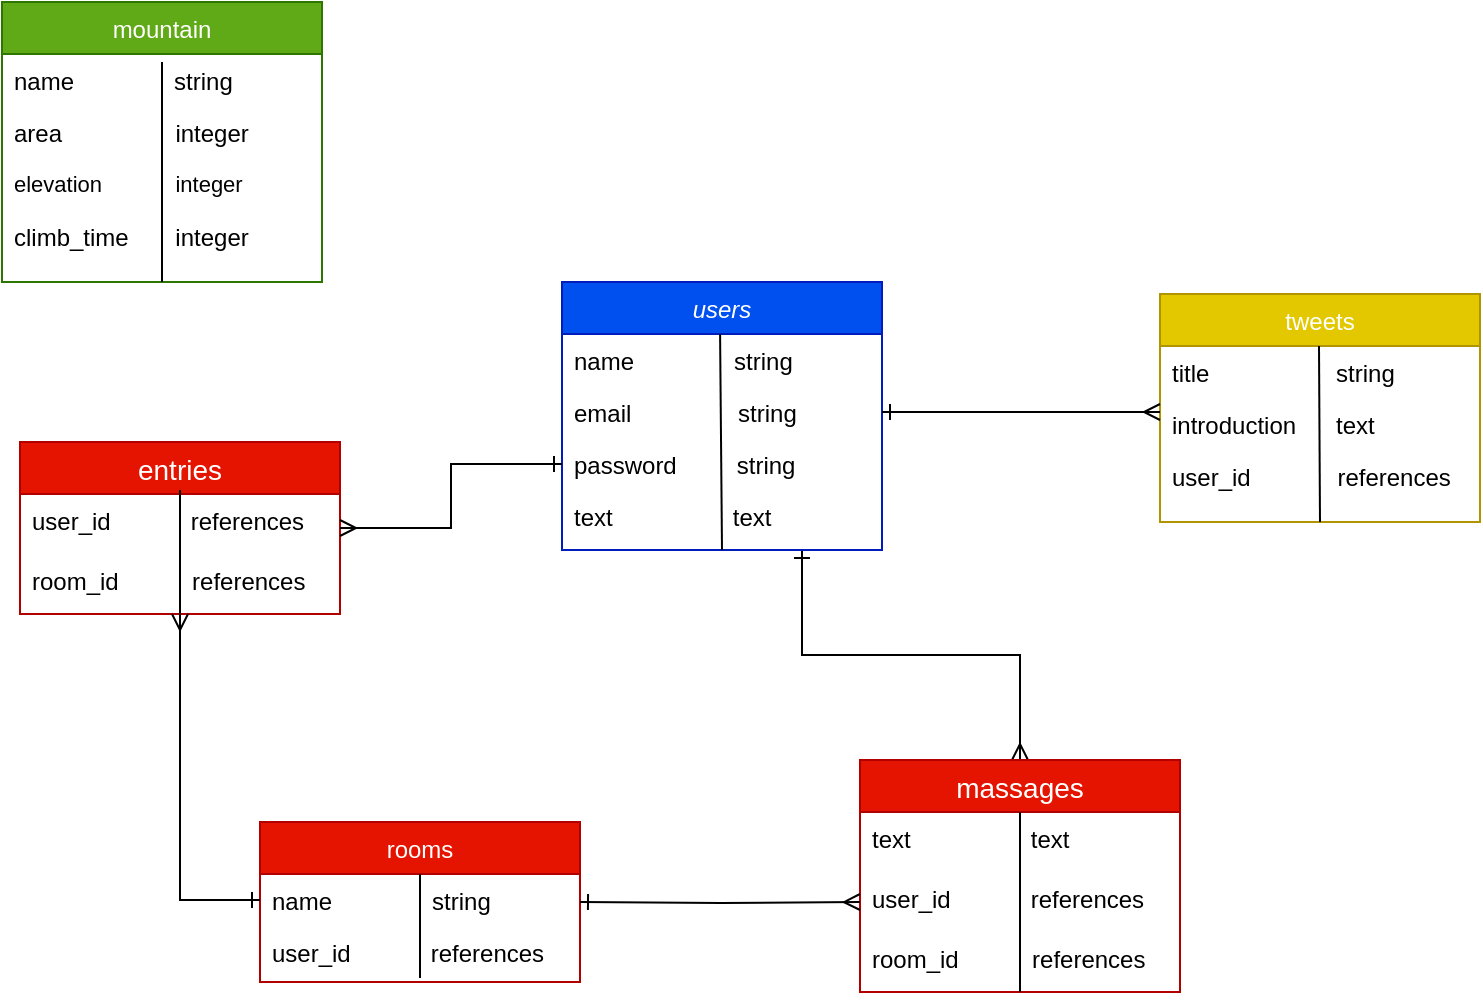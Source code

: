 <mxfile version="13.10.0" type="embed">
    <diagram id="C5RBs43oDa-KdzZeNtuy" name="Page-1">
        <mxGraphModel dx="728" dy="680" grid="1" gridSize="10" guides="1" tooltips="1" connect="1" arrows="1" fold="1" page="1" pageScale="1" pageWidth="827" pageHeight="1169" math="0" shadow="0">
            <root>
                <mxCell id="WIyWlLk6GJQsqaUBKTNV-0"/>
                <mxCell id="WIyWlLk6GJQsqaUBKTNV-1" parent="WIyWlLk6GJQsqaUBKTNV-0"/>
                <mxCell id="zzXP2uHo-QHA0TbvuQpT-15" style="edgeStyle=orthogonalEdgeStyle;rounded=0;orthogonalLoop=1;jettySize=auto;html=1;exitX=0.75;exitY=1;exitDx=0;exitDy=0;entryX=0.5;entryY=0;entryDx=0;entryDy=0;endArrow=ERmany;endFill=0;fontSize=11;startArrow=ERone;startFill=0;" parent="WIyWlLk6GJQsqaUBKTNV-1" source="zkfFHV4jXpPFQw0GAbJ--0" target="zzXP2uHo-QHA0TbvuQpT-11" edge="1">
                    <mxGeometry relative="1" as="geometry"/>
                </mxCell>
                <mxCell id="zkfFHV4jXpPFQw0GAbJ--0" value="users" style="swimlane;fontStyle=2;align=center;verticalAlign=top;childLayout=stackLayout;horizontal=1;startSize=26;horizontalStack=0;resizeParent=1;resizeLast=0;collapsible=1;marginBottom=0;rounded=0;shadow=0;strokeWidth=1;fillColor=#0050ef;strokeColor=#001DBC;fontColor=#ffffff;" parent="WIyWlLk6GJQsqaUBKTNV-1" vertex="1">
                    <mxGeometry x="320" y="340" width="160" height="134" as="geometry">
                        <mxRectangle x="230" y="140" width="160" height="26" as="alternateBounds"/>
                    </mxGeometry>
                </mxCell>
                <mxCell id="zkfFHV4jXpPFQw0GAbJ--1" value="name               string" style="text;align=left;verticalAlign=top;spacingLeft=4;spacingRight=4;overflow=hidden;rotatable=0;points=[[0,0.5],[1,0.5]];portConstraint=eastwest;" parent="zkfFHV4jXpPFQw0GAbJ--0" vertex="1">
                    <mxGeometry y="26" width="160" height="26" as="geometry"/>
                </mxCell>
                <mxCell id="zkfFHV4jXpPFQw0GAbJ--2" value="email                string" style="text;align=left;verticalAlign=top;spacingLeft=4;spacingRight=4;overflow=hidden;rotatable=0;points=[[0,0.5],[1,0.5]];portConstraint=eastwest;rounded=0;shadow=0;html=0;" parent="zkfFHV4jXpPFQw0GAbJ--0" vertex="1">
                    <mxGeometry y="52" width="160" height="26" as="geometry"/>
                </mxCell>
                <mxCell id="zkfFHV4jXpPFQw0GAbJ--3" value="password         string" style="text;align=left;verticalAlign=top;spacingLeft=4;spacingRight=4;overflow=hidden;rotatable=0;points=[[0,0.5],[1,0.5]];portConstraint=eastwest;rounded=0;shadow=0;html=0;" parent="zkfFHV4jXpPFQw0GAbJ--0" vertex="1">
                    <mxGeometry y="78" width="160" height="26" as="geometry"/>
                </mxCell>
                <mxCell id="zzXP2uHo-QHA0TbvuQpT-94" value="" style="endArrow=none;html=1;fontSize=11;entryX=0.494;entryY=0;entryDx=0;entryDy=0;entryPerimeter=0;exitX=0.5;exitY=1;exitDx=0;exitDy=0;" parent="zkfFHV4jXpPFQw0GAbJ--0" source="zkfFHV4jXpPFQw0GAbJ--0" target="zkfFHV4jXpPFQw0GAbJ--1" edge="1">
                    <mxGeometry width="50" height="50" relative="1" as="geometry">
                        <mxPoint x="51" y="110" as="sourcePoint"/>
                        <mxPoint x="101" y="60" as="targetPoint"/>
                    </mxGeometry>
                </mxCell>
                <mxCell id="zzXP2uHo-QHA0TbvuQpT-32" value="text                  text" style="text;strokeColor=none;fillColor=none;spacingLeft=4;spacingRight=4;overflow=hidden;rotatable=0;points=[[0,0.5],[1,0.5]];portConstraint=eastwest;fontSize=12;" parent="zkfFHV4jXpPFQw0GAbJ--0" vertex="1">
                    <mxGeometry y="104" width="160" height="30" as="geometry"/>
                </mxCell>
                <mxCell id="zkfFHV4jXpPFQw0GAbJ--6" value="rooms" style="swimlane;fontStyle=0;align=center;verticalAlign=top;childLayout=stackLayout;horizontal=1;startSize=26;horizontalStack=0;resizeParent=1;resizeLast=0;collapsible=1;marginBottom=0;rounded=0;shadow=0;strokeWidth=1;fillColor=#e51400;strokeColor=#B20000;fontColor=#ffffff;" parent="WIyWlLk6GJQsqaUBKTNV-1" vertex="1">
                    <mxGeometry x="169" y="610" width="160" height="80" as="geometry">
                        <mxRectangle x="130" y="380" width="160" height="26" as="alternateBounds"/>
                    </mxGeometry>
                </mxCell>
                <mxCell id="zzXP2uHo-QHA0TbvuQpT-96" value="" style="endArrow=none;html=1;fontSize=11;entryX=0.5;entryY=0;entryDx=0;entryDy=0;entryPerimeter=0;exitX=0.5;exitY=1;exitDx=0;exitDy=0;exitPerimeter=0;" parent="zkfFHV4jXpPFQw0GAbJ--6" source="zzXP2uHo-QHA0TbvuQpT-18" target="zkfFHV4jXpPFQw0GAbJ--11" edge="1">
                    <mxGeometry width="50" height="50" relative="1" as="geometry">
                        <mxPoint x="79.5" y="146" as="sourcePoint"/>
                        <mxPoint x="79.5" y="30" as="targetPoint"/>
                    </mxGeometry>
                </mxCell>
                <mxCell id="zkfFHV4jXpPFQw0GAbJ--11" value="name               string" style="text;align=left;verticalAlign=top;spacingLeft=4;spacingRight=4;overflow=hidden;rotatable=0;points=[[0,0.5],[1,0.5]];portConstraint=eastwest;" parent="zkfFHV4jXpPFQw0GAbJ--6" vertex="1">
                    <mxGeometry y="26" width="160" height="26" as="geometry"/>
                </mxCell>
                <mxCell id="zzXP2uHo-QHA0TbvuQpT-18" value="user_id            references" style="text;align=left;verticalAlign=top;spacingLeft=4;spacingRight=4;overflow=hidden;rotatable=0;points=[[0,0.5],[1,0.5]];portConstraint=eastwest;" parent="zkfFHV4jXpPFQw0GAbJ--6" vertex="1">
                    <mxGeometry y="52" width="160" height="26" as="geometry"/>
                </mxCell>
                <mxCell id="zkfFHV4jXpPFQw0GAbJ--13" value="tweets" style="swimlane;fontStyle=0;align=center;verticalAlign=top;childLayout=stackLayout;horizontal=1;startSize=26;horizontalStack=0;resizeParent=1;resizeLast=0;collapsible=1;marginBottom=0;rounded=0;shadow=0;strokeWidth=1;fillColor=#e3c800;strokeColor=#B09500;fontColor=#ffffff;" parent="WIyWlLk6GJQsqaUBKTNV-1" vertex="1">
                    <mxGeometry x="619" y="346" width="160" height="114" as="geometry">
                        <mxRectangle x="340" y="380" width="170" height="26" as="alternateBounds"/>
                    </mxGeometry>
                </mxCell>
                <mxCell id="zkfFHV4jXpPFQw0GAbJ--14" value="title                   string" style="text;align=left;verticalAlign=top;spacingLeft=4;spacingRight=4;overflow=hidden;rotatable=0;points=[[0,0.5],[1,0.5]];portConstraint=eastwest;" parent="zkfFHV4jXpPFQw0GAbJ--13" vertex="1">
                    <mxGeometry y="26" width="160" height="26" as="geometry"/>
                </mxCell>
                <mxCell id="zzXP2uHo-QHA0TbvuQpT-88" value="" style="endArrow=none;html=1;fontSize=11;entryX=0.5;entryY=0.154;entryDx=0;entryDy=0;entryPerimeter=0;exitX=0.5;exitY=1;exitDx=0;exitDy=0;" parent="zkfFHV4jXpPFQw0GAbJ--13" source="zkfFHV4jXpPFQw0GAbJ--13" edge="1">
                    <mxGeometry width="50" height="50" relative="1" as="geometry">
                        <mxPoint x="79.5" y="136" as="sourcePoint"/>
                        <mxPoint x="79.5" y="26.004" as="targetPoint"/>
                    </mxGeometry>
                </mxCell>
                <mxCell id="zzXP2uHo-QHA0TbvuQpT-6" value="introduction      text" style="text;align=left;verticalAlign=top;spacingLeft=4;spacingRight=4;overflow=hidden;rotatable=0;points=[[0,0.5],[1,0.5]];portConstraint=eastwest;" parent="zkfFHV4jXpPFQw0GAbJ--13" vertex="1">
                    <mxGeometry y="52" width="160" height="26" as="geometry"/>
                </mxCell>
                <mxCell id="zzXP2uHo-QHA0TbvuQpT-16" value="user_id             references" style="text;align=left;verticalAlign=top;spacingLeft=4;spacingRight=4;overflow=hidden;rotatable=0;points=[[0,0.5],[1,0.5]];portConstraint=eastwest;" parent="zkfFHV4jXpPFQw0GAbJ--13" vertex="1">
                    <mxGeometry y="78" width="160" height="26" as="geometry"/>
                </mxCell>
                <mxCell id="zkfFHV4jXpPFQw0GAbJ--17" value="mountain" style="swimlane;fontStyle=0;align=center;verticalAlign=top;childLayout=stackLayout;horizontal=1;startSize=26;horizontalStack=0;resizeParent=1;resizeLast=0;collapsible=1;marginBottom=0;rounded=0;shadow=0;strokeWidth=1;fillColor=#60a917;strokeColor=#2D7600;fontColor=#ffffff;" parent="WIyWlLk6GJQsqaUBKTNV-1" vertex="1">
                    <mxGeometry x="40" y="200" width="160" height="140" as="geometry">
                        <mxRectangle x="550" y="140" width="160" height="26" as="alternateBounds"/>
                    </mxGeometry>
                </mxCell>
                <mxCell id="zkfFHV4jXpPFQw0GAbJ--18" value="name               string" style="text;align=left;verticalAlign=top;spacingLeft=4;spacingRight=4;overflow=hidden;rotatable=0;points=[[0,0.5],[1,0.5]];portConstraint=eastwest;" parent="zkfFHV4jXpPFQw0GAbJ--17" vertex="1">
                    <mxGeometry y="26" width="160" height="26" as="geometry"/>
                </mxCell>
                <mxCell id="zkfFHV4jXpPFQw0GAbJ--19" value="area                 integer" style="text;align=left;verticalAlign=top;spacingLeft=4;spacingRight=4;overflow=hidden;rotatable=0;points=[[0,0.5],[1,0.5]];portConstraint=eastwest;rounded=0;shadow=0;html=0;" parent="zkfFHV4jXpPFQw0GAbJ--17" vertex="1">
                    <mxGeometry y="52" width="160" height="26" as="geometry"/>
                </mxCell>
                <mxCell id="zzXP2uHo-QHA0TbvuQpT-85" value="" style="endArrow=none;html=1;fontSize=11;entryX=0.5;entryY=0.154;entryDx=0;entryDy=0;entryPerimeter=0;exitX=0.5;exitY=1;exitDx=0;exitDy=0;" parent="zkfFHV4jXpPFQw0GAbJ--17" source="zkfFHV4jXpPFQw0GAbJ--17" target="zkfFHV4jXpPFQw0GAbJ--18" edge="1">
                    <mxGeometry width="50" height="50" relative="1" as="geometry">
                        <mxPoint x="55" y="110" as="sourcePoint"/>
                        <mxPoint x="105" y="60" as="targetPoint"/>
                    </mxGeometry>
                </mxCell>
                <mxCell id="zkfFHV4jXpPFQw0GAbJ--20" value="elevation            integer" style="text;align=left;verticalAlign=top;spacingLeft=4;spacingRight=4;overflow=hidden;rotatable=0;points=[[0,0.5],[1,0.5]];portConstraint=eastwest;rounded=0;shadow=0;html=0;fontSize=11;" parent="zkfFHV4jXpPFQw0GAbJ--17" vertex="1">
                    <mxGeometry y="78" width="160" height="26" as="geometry"/>
                </mxCell>
                <mxCell id="zkfFHV4jXpPFQw0GAbJ--24" value="climb_time       integer" style="text;align=left;verticalAlign=top;spacingLeft=4;spacingRight=4;overflow=hidden;rotatable=0;points=[[0,0.5],[1,0.5]];portConstraint=eastwest;" parent="zkfFHV4jXpPFQw0GAbJ--17" vertex="1">
                    <mxGeometry y="104" width="160" height="26" as="geometry"/>
                </mxCell>
                <mxCell id="zzXP2uHo-QHA0TbvuQpT-11" value="massages" style="swimlane;fontStyle=0;childLayout=stackLayout;horizontal=1;startSize=26;horizontalStack=0;resizeParent=1;resizeParentMax=0;resizeLast=0;collapsible=1;marginBottom=0;align=center;fontSize=14;fillColor=#e51400;strokeColor=#B20000;fontColor=#ffffff;" parent="WIyWlLk6GJQsqaUBKTNV-1" vertex="1">
                    <mxGeometry x="469" y="579" width="160" height="116" as="geometry"/>
                </mxCell>
                <mxCell id="zzXP2uHo-QHA0TbvuQpT-13" value="text                  text" style="text;strokeColor=none;fillColor=none;spacingLeft=4;spacingRight=4;overflow=hidden;rotatable=0;points=[[0,0.5],[1,0.5]];portConstraint=eastwest;fontSize=12;" parent="zzXP2uHo-QHA0TbvuQpT-11" vertex="1">
                    <mxGeometry y="26" width="160" height="30" as="geometry"/>
                </mxCell>
                <mxCell id="zzXP2uHo-QHA0TbvuQpT-14" value="user_id            references" style="text;strokeColor=none;fillColor=none;spacingLeft=4;spacingRight=4;overflow=hidden;rotatable=0;points=[[0,0.5],[1,0.5]];portConstraint=eastwest;fontSize=12;" parent="zzXP2uHo-QHA0TbvuQpT-11" vertex="1">
                    <mxGeometry y="56" width="160" height="30" as="geometry"/>
                </mxCell>
                <mxCell id="zzXP2uHo-QHA0TbvuQpT-19" value="room_id           references" style="text;strokeColor=none;fillColor=none;spacingLeft=4;spacingRight=4;overflow=hidden;rotatable=0;points=[[0,0.5],[1,0.5]];portConstraint=eastwest;fontSize=12;" parent="zzXP2uHo-QHA0TbvuQpT-11" vertex="1">
                    <mxGeometry y="86" width="160" height="30" as="geometry"/>
                </mxCell>
                <mxCell id="zzXP2uHo-QHA0TbvuQpT-95" value="" style="endArrow=none;html=1;fontSize=11;entryX=0.5;entryY=0;entryDx=0;entryDy=0;entryPerimeter=0;exitX=0.5;exitY=1;exitDx=0;exitDy=0;exitPerimeter=0;" parent="zzXP2uHo-QHA0TbvuQpT-11" source="zzXP2uHo-QHA0TbvuQpT-19" target="zzXP2uHo-QHA0TbvuQpT-13" edge="1">
                    <mxGeometry width="50" height="50" relative="1" as="geometry">
                        <mxPoint x="-89" y="-79" as="sourcePoint"/>
                        <mxPoint x="-39" y="-129" as="targetPoint"/>
                    </mxGeometry>
                </mxCell>
                <mxCell id="zzXP2uHo-QHA0TbvuQpT-20" style="edgeStyle=orthogonalEdgeStyle;rounded=0;orthogonalLoop=1;jettySize=auto;html=1;entryX=0;entryY=0.5;entryDx=0;entryDy=0;endArrow=ERmany;endFill=0;fontSize=11;startArrow=ERone;startFill=0;" parent="WIyWlLk6GJQsqaUBKTNV-1" target="zzXP2uHo-QHA0TbvuQpT-14" edge="1">
                    <mxGeometry relative="1" as="geometry">
                        <mxPoint x="329" y="650" as="sourcePoint"/>
                    </mxGeometry>
                </mxCell>
                <mxCell id="zzXP2uHo-QHA0TbvuQpT-23" value="entries" style="swimlane;fontStyle=0;childLayout=stackLayout;horizontal=1;startSize=26;horizontalStack=0;resizeParent=1;resizeParentMax=0;resizeLast=0;collapsible=1;marginBottom=0;align=center;fontSize=14;fillColor=#e51400;strokeColor=#B20000;fontColor=#ffffff;" parent="WIyWlLk6GJQsqaUBKTNV-1" vertex="1">
                    <mxGeometry x="49" y="420" width="160" height="86" as="geometry"/>
                </mxCell>
                <mxCell id="zzXP2uHo-QHA0TbvuQpT-25" value="user_id            references" style="text;strokeColor=none;fillColor=none;spacingLeft=4;spacingRight=4;overflow=hidden;rotatable=0;points=[[0,0.5],[1,0.5]];portConstraint=eastwest;fontSize=12;" parent="zzXP2uHo-QHA0TbvuQpT-23" vertex="1">
                    <mxGeometry y="26" width="160" height="30" as="geometry"/>
                </mxCell>
                <mxCell id="zzXP2uHo-QHA0TbvuQpT-97" value="" style="endArrow=none;html=1;fontSize=11;exitX=0.5;exitY=1;exitDx=0;exitDy=0;exitPerimeter=0;entryX=0.5;entryY=0.279;entryDx=0;entryDy=0;entryPerimeter=0;" parent="zzXP2uHo-QHA0TbvuQpT-23" source="zzXP2uHo-QHA0TbvuQpT-26" target="zzXP2uHo-QHA0TbvuQpT-23" edge="1">
                    <mxGeometry width="50" height="50" relative="1" as="geometry">
                        <mxPoint x="79.5" y="110" as="sourcePoint"/>
                        <mxPoint x="80" y="40" as="targetPoint"/>
                    </mxGeometry>
                </mxCell>
                <mxCell id="zzXP2uHo-QHA0TbvuQpT-26" value="room_id           references" style="text;strokeColor=none;fillColor=none;spacingLeft=4;spacingRight=4;overflow=hidden;rotatable=0;points=[[0,0.5],[1,0.5]];portConstraint=eastwest;fontSize=12;" parent="zzXP2uHo-QHA0TbvuQpT-23" vertex="1">
                    <mxGeometry y="56" width="160" height="30" as="geometry"/>
                </mxCell>
                <mxCell id="zzXP2uHo-QHA0TbvuQpT-28" style="edgeStyle=orthogonalEdgeStyle;rounded=0;orthogonalLoop=1;jettySize=auto;html=1;exitX=0;exitY=0.5;exitDx=0;exitDy=0;startArrow=ERone;startFill=0;endArrow=ERmany;endFill=0;fontSize=11;" parent="WIyWlLk6GJQsqaUBKTNV-1" source="zkfFHV4jXpPFQw0GAbJ--3" target="zzXP2uHo-QHA0TbvuQpT-23" edge="1">
                    <mxGeometry relative="1" as="geometry"/>
                </mxCell>
                <mxCell id="zzXP2uHo-QHA0TbvuQpT-29" style="edgeStyle=orthogonalEdgeStyle;rounded=0;orthogonalLoop=1;jettySize=auto;html=1;exitX=0;exitY=0.5;exitDx=0;exitDy=0;entryX=0.5;entryY=1;entryDx=0;entryDy=0;startArrow=ERone;startFill=0;endArrow=ERmany;endFill=0;fontSize=11;" parent="WIyWlLk6GJQsqaUBKTNV-1" source="zkfFHV4jXpPFQw0GAbJ--11" target="zzXP2uHo-QHA0TbvuQpT-23" edge="1">
                    <mxGeometry relative="1" as="geometry"/>
                </mxCell>
                <mxCell id="zzXP2uHo-QHA0TbvuQpT-38" style="edgeStyle=orthogonalEdgeStyle;rounded=0;orthogonalLoop=1;jettySize=auto;html=1;exitX=1;exitY=0.5;exitDx=0;exitDy=0;startArrow=ERone;startFill=0;endArrow=ERmany;endFill=0;fontSize=11;" parent="WIyWlLk6GJQsqaUBKTNV-1" source="zkfFHV4jXpPFQw0GAbJ--2" edge="1">
                    <mxGeometry relative="1" as="geometry">
                        <mxPoint x="619" y="405" as="targetPoint"/>
                    </mxGeometry>
                </mxCell>
            </root>
        </mxGraphModel>
    </diagram>
</mxfile>
